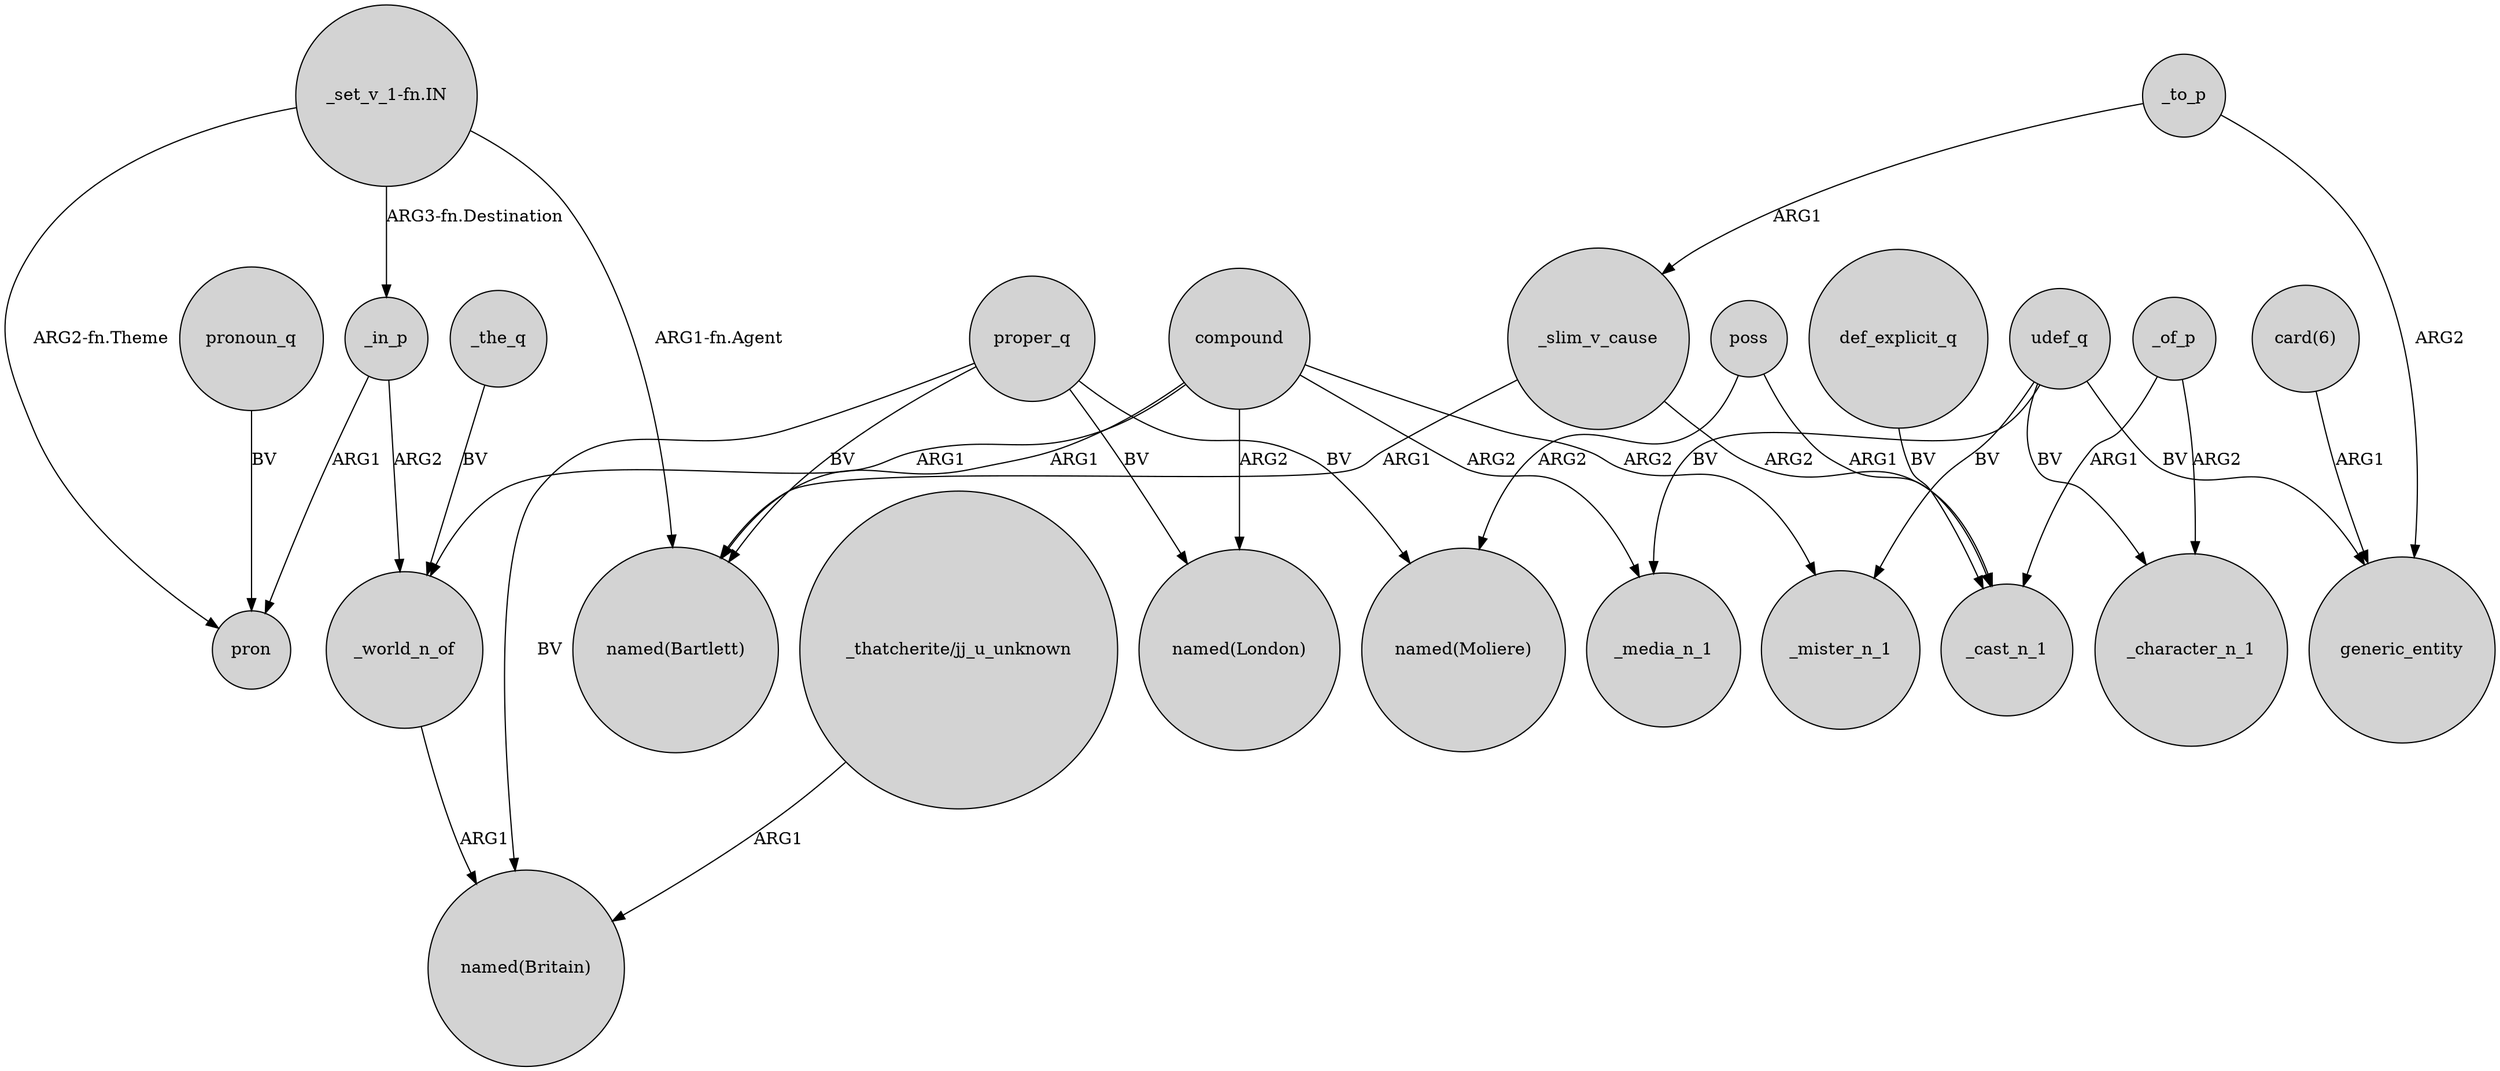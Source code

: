 digraph {
	node [shape=circle style=filled]
	_in_p -> pron [label=ARG1]
	udef_q -> generic_entity [label=BV]
	_in_p -> _world_n_of [label=ARG2]
	compound -> _world_n_of [label=ARG1]
	compound -> _mister_n_1 [label=ARG2]
	_slim_v_cause -> "named(Bartlett)" [label=ARG1]
	_of_p -> _character_n_1 [label=ARG2]
	udef_q -> _mister_n_1 [label=BV]
	"_set_v_1-fn.IN" -> _in_p [label="ARG3-fn.Destination"]
	udef_q -> _media_n_1 [label=BV]
	poss -> "named(Moliere)" [label=ARG2]
	"_set_v_1-fn.IN" -> "named(Bartlett)" [label="ARG1-fn.Agent"]
	"_set_v_1-fn.IN" -> pron [label="ARG2-fn.Theme"]
	udef_q -> _character_n_1 [label=BV]
	_to_p -> generic_entity [label=ARG2]
	compound -> "named(Bartlett)" [label=ARG1]
	"card(6)" -> generic_entity [label=ARG1]
	pronoun_q -> pron [label=BV]
	compound -> _media_n_1 [label=ARG2]
	poss -> _cast_n_1 [label=ARG1]
	proper_q -> "named(Bartlett)" [label=BV]
	def_explicit_q -> _cast_n_1 [label=BV]
	compound -> "named(London)" [label=ARG2]
	proper_q -> "named(London)" [label=BV]
	_of_p -> _cast_n_1 [label=ARG1]
	proper_q -> "named(Moliere)" [label=BV]
	_to_p -> _slim_v_cause [label=ARG1]
	_slim_v_cause -> _cast_n_1 [label=ARG2]
	_the_q -> _world_n_of [label=BV]
	_world_n_of -> "named(Britain)" [label=ARG1]
	proper_q -> "named(Britain)" [label=BV]
	"_thatcherite/jj_u_unknown" -> "named(Britain)" [label=ARG1]
}
